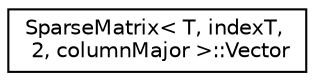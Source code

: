 digraph "Graphical Class Hierarchy"
{
 // LATEX_PDF_SIZE
  edge [fontname="Helvetica",fontsize="10",labelfontname="Helvetica",labelfontsize="10"];
  node [fontname="Helvetica",fontsize="10",shape=record];
  rankdir="LR";
  Node0 [label="SparseMatrix\< T, indexT,\l 2, columnMajor \>::Vector",height=0.2,width=0.4,color="black", fillcolor="white", style="filled",URL="$class_c_s_f_1_1_sparse_matrix_3_01_t_00_01index_t_00_012_00_01column_major_01_4_1_1_vector.html",tooltip=" "];
}
